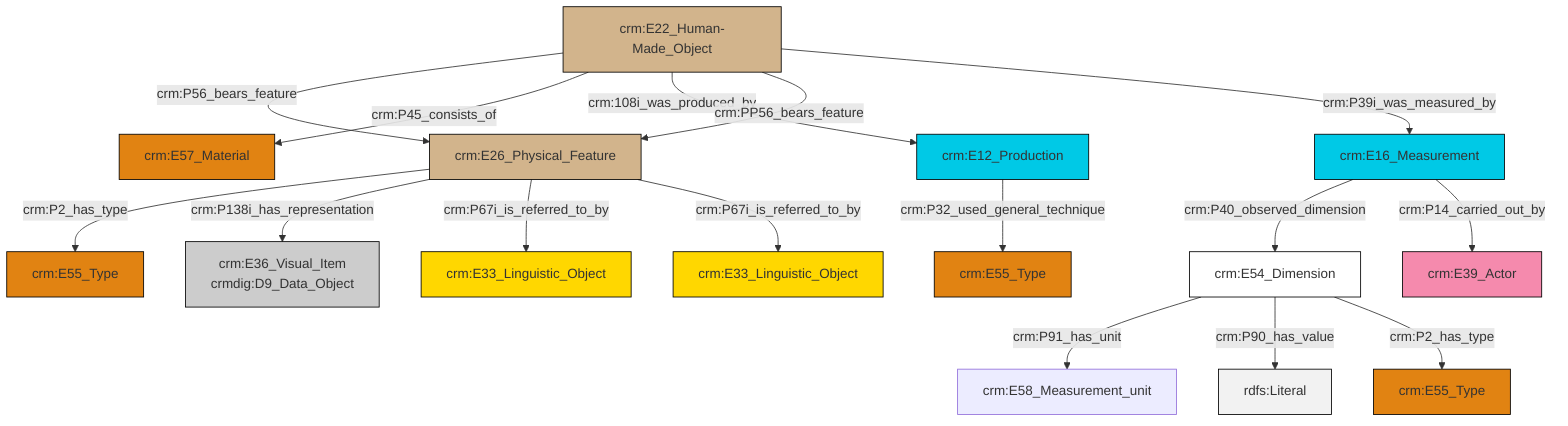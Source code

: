 graph TD
classDef Literal fill:#f2f2f2,stroke:#000000;
classDef CRM_Entity fill:#FFFFFF,stroke:#000000;
classDef Temporal_Entity fill:#00C9E6, stroke:#000000;
classDef Type fill:#E18312, stroke:#000000;
classDef Time-Span fill:#2C9C91, stroke:#000000;
classDef Appellation fill:#FFEB7F, stroke:#000000;
classDef Place fill:#008836, stroke:#000000;
classDef Persistent_Item fill:#B266B2, stroke:#000000;
classDef Conceptual_Object fill:#FFD700, stroke:#000000;
classDef Physical_Thing fill:#D2B48C, stroke:#000000;
classDef Actor fill:#f58aad, stroke:#000000;
classDef PC_Classes fill:#4ce600, stroke:#000000;
classDef Multi fill:#cccccc,stroke:#000000;

2["crm:E22_Human-Made_Object"]:::Physical_Thing -->|crm:P56_bears_feature| 3["crm:E26_Physical_Feature"]:::Physical_Thing
6["crm:E54_Dimension"]:::CRM_Entity -->|crm:P91_has_unit| 7["crm:E58_Measurement_unit"]:::Default
2["crm:E22_Human-Made_Object"]:::Physical_Thing -->|crm:P45_consists_of| 8["crm:E57_Material"]:::Type
6["crm:E54_Dimension"]:::CRM_Entity -->|crm:P90_has_value| 12[rdfs:Literal]:::Literal
6["crm:E54_Dimension"]:::CRM_Entity -->|crm:P2_has_type| 4["crm:E55_Type"]:::Type
3["crm:E26_Physical_Feature"]:::Physical_Thing -->|crm:P2_has_type| 0["crm:E55_Type"]:::Type
2["crm:E22_Human-Made_Object"]:::Physical_Thing -->|crm:108i_was_produced_by| 13["crm:E12_Production"]:::Temporal_Entity
3["crm:E26_Physical_Feature"]:::Physical_Thing -->|crm:P138i_has_representation| 10["crm:E36_Visual_Item<br>crmdig:D9_Data_Object"]:::Multi
3["crm:E26_Physical_Feature"]:::Physical_Thing -->|crm:P67i_is_referred_to_by| 14["crm:E33_Linguistic_Object"]:::Conceptual_Object
3["crm:E26_Physical_Feature"]:::Physical_Thing -->|crm:P67i_is_referred_to_by| 18["crm:E33_Linguistic_Object"]:::Conceptual_Object
13["crm:E12_Production"]:::Temporal_Entity -->|crm:P32_used_general_technique| 19["crm:E55_Type"]:::Type
2["crm:E22_Human-Made_Object"]:::Physical_Thing -->|crm:PP56_bears_feature| 3["crm:E26_Physical_Feature"]:::Physical_Thing
2["crm:E22_Human-Made_Object"]:::Physical_Thing -->|crm:P39i_was_measured_by| 21["crm:E16_Measurement"]:::Temporal_Entity
21["crm:E16_Measurement"]:::Temporal_Entity -->|crm:P40_observed_dimension| 6["crm:E54_Dimension"]:::CRM_Entity
21["crm:E16_Measurement"]:::Temporal_Entity -->|crm:P14_carried_out_by| 24["crm:E39_Actor"]:::Actor